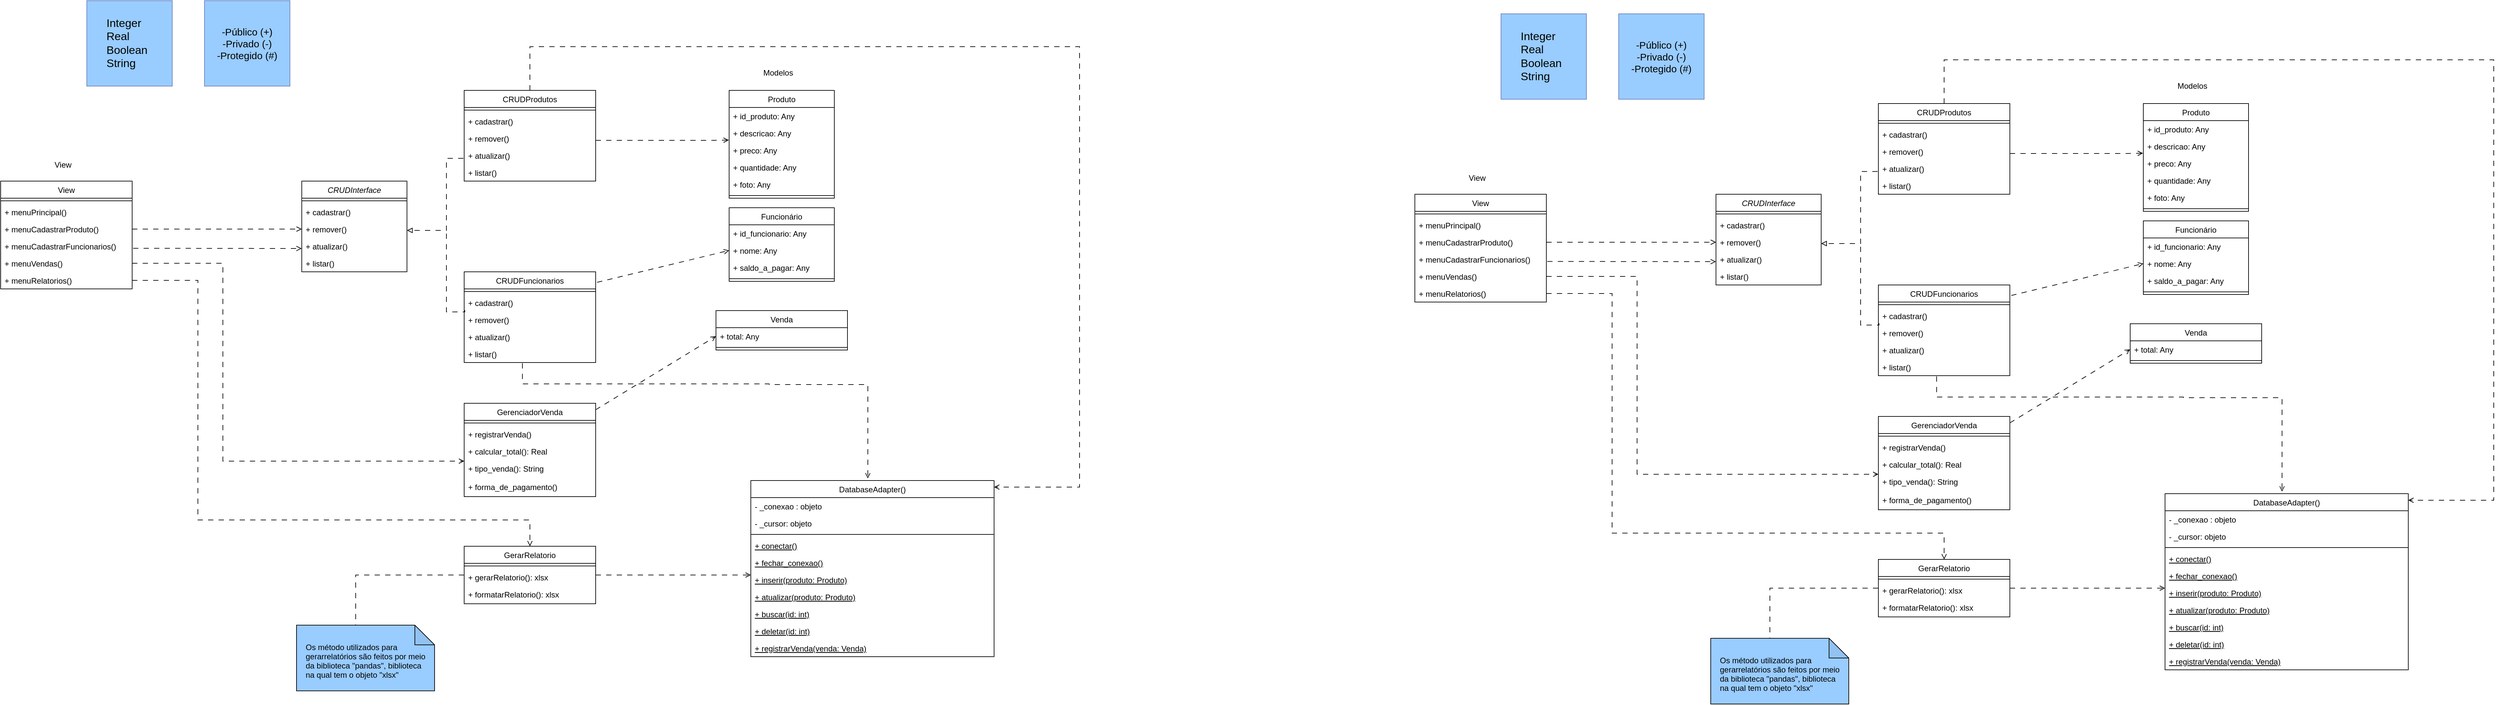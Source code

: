 <mxfile version="25.0.1">
  <diagram id="C5RBs43oDa-KdzZeNtuy" name="Page-1">
    <mxGraphModel dx="-291" dy="857" grid="1" gridSize="10" guides="1" tooltips="1" connect="1" arrows="1" fold="1" page="1" pageScale="1" pageWidth="827" pageHeight="1169" background="#ffffff" math="0" shadow="0">
      <root>
        <mxCell id="WIyWlLk6GJQsqaUBKTNV-0" />
        <mxCell id="WIyWlLk6GJQsqaUBKTNV-1" parent="WIyWlLk6GJQsqaUBKTNV-0" />
        <mxCell id="_I3wtdHXXXUd3-tB5gvO-50" value="" style="whiteSpace=wrap;html=1;aspect=fixed;fillColor=#99CCFF;strokeColor=#6F83BE;" parent="WIyWlLk6GJQsqaUBKTNV-1" vertex="1">
          <mxGeometry x="2130" y="280" width="130" height="130" as="geometry" />
        </mxCell>
        <mxCell id="_I3wtdHXXXUd3-tB5gvO-51" value="&lt;font style=&quot;font-size: 17px;&quot;&gt;Integer&lt;/font&gt;&lt;div&gt;&lt;font style=&quot;font-size: 17px;&quot;&gt;Real&lt;/font&gt;&lt;/div&gt;&lt;div&gt;&lt;font style=&quot;font-size: 17px;&quot;&gt;Boolean&lt;/font&gt;&lt;/div&gt;&lt;div&gt;&lt;font style=&quot;font-size: 17px;&quot;&gt;String&lt;/font&gt;&lt;/div&gt;" style="text;html=1;align=left;verticalAlign=middle;whiteSpace=wrap;rounded=0;" parent="WIyWlLk6GJQsqaUBKTNV-1" vertex="1">
          <mxGeometry x="2157.5" y="315" width="75" height="60" as="geometry" />
        </mxCell>
        <mxCell id="_I3wtdHXXXUd3-tB5gvO-61" value="" style="whiteSpace=wrap;html=1;aspect=fixed;fillColor=#99CCFF;strokeColor=#6f83be;" parent="WIyWlLk6GJQsqaUBKTNV-1" vertex="1">
          <mxGeometry x="2309" y="280" width="130" height="130" as="geometry" />
        </mxCell>
        <mxCell id="_I3wtdHXXXUd3-tB5gvO-62" value="&lt;font style=&quot;font-size: 15px;&quot;&gt;-Público (+)&lt;br&gt;-Privado (-)&lt;br&gt;-Protegido (#)&lt;/font&gt;" style="text;html=1;align=center;verticalAlign=middle;whiteSpace=wrap;rounded=0;" parent="WIyWlLk6GJQsqaUBKTNV-1" vertex="1">
          <mxGeometry x="2327" y="305" width="94" height="80" as="geometry" />
        </mxCell>
        <mxCell id="zy6kFEmhI4igUQKufuiE-0" value="Produto" style="swimlane;fontStyle=0;align=center;verticalAlign=top;childLayout=stackLayout;horizontal=1;startSize=26;horizontalStack=0;resizeParent=1;resizeLast=0;collapsible=1;marginBottom=0;rounded=0;shadow=0;strokeWidth=1;" parent="WIyWlLk6GJQsqaUBKTNV-1" vertex="1">
          <mxGeometry x="3107" y="416.5" width="160" height="164" as="geometry">
            <mxRectangle x="130" y="380" width="160" height="26" as="alternateBounds" />
          </mxGeometry>
        </mxCell>
        <mxCell id="zy6kFEmhI4igUQKufuiE-1" value="+ id_produto: Any" style="text;align=left;verticalAlign=top;spacingLeft=4;spacingRight=4;overflow=hidden;rotatable=0;points=[[0,0.5],[1,0.5]];portConstraint=eastwest;" parent="zy6kFEmhI4igUQKufuiE-0" vertex="1">
          <mxGeometry y="26" width="160" height="26" as="geometry" />
        </mxCell>
        <mxCell id="zy6kFEmhI4igUQKufuiE-2" value="+ descricao: Any" style="text;align=left;verticalAlign=top;spacingLeft=4;spacingRight=4;overflow=hidden;rotatable=0;points=[[0,0.5],[1,0.5]];portConstraint=eastwest;" parent="zy6kFEmhI4igUQKufuiE-0" vertex="1">
          <mxGeometry y="52" width="160" height="26" as="geometry" />
        </mxCell>
        <mxCell id="zy6kFEmhI4igUQKufuiE-3" value="+ preco: Any" style="text;align=left;verticalAlign=top;spacingLeft=4;spacingRight=4;overflow=hidden;rotatable=0;points=[[0,0.5],[1,0.5]];portConstraint=eastwest;" parent="zy6kFEmhI4igUQKufuiE-0" vertex="1">
          <mxGeometry y="78" width="160" height="26" as="geometry" />
        </mxCell>
        <mxCell id="zy6kFEmhI4igUQKufuiE-4" value="+ quantidade: Any" style="text;align=left;verticalAlign=top;spacingLeft=4;spacingRight=4;overflow=hidden;rotatable=0;points=[[0,0.5],[1,0.5]];portConstraint=eastwest;" parent="zy6kFEmhI4igUQKufuiE-0" vertex="1">
          <mxGeometry y="104" width="160" height="26" as="geometry" />
        </mxCell>
        <mxCell id="S7cXJ_CDG3G3nZu9S1j7-13" value="+ foto: Any" style="text;align=left;verticalAlign=top;spacingLeft=4;spacingRight=4;overflow=hidden;rotatable=0;points=[[0,0.5],[1,0.5]];portConstraint=eastwest;" parent="zy6kFEmhI4igUQKufuiE-0" vertex="1">
          <mxGeometry y="130" width="160" height="26" as="geometry" />
        </mxCell>
        <mxCell id="zy6kFEmhI4igUQKufuiE-5" value="" style="line;html=1;strokeWidth=1;align=left;verticalAlign=middle;spacingTop=-1;spacingLeft=3;spacingRight=3;rotatable=0;labelPosition=right;points=[];portConstraint=eastwest;" parent="zy6kFEmhI4igUQKufuiE-0" vertex="1">
          <mxGeometry y="156" width="160" height="8" as="geometry" />
        </mxCell>
        <mxCell id="zy6kFEmhI4igUQKufuiE-6" value="Funcionário" style="swimlane;fontStyle=0;align=center;verticalAlign=top;childLayout=stackLayout;horizontal=1;startSize=26;horizontalStack=0;resizeParent=1;resizeLast=0;collapsible=1;marginBottom=0;rounded=0;shadow=0;strokeWidth=1;" parent="WIyWlLk6GJQsqaUBKTNV-1" vertex="1">
          <mxGeometry x="3107" y="595" width="160" height="112" as="geometry">
            <mxRectangle x="130" y="380" width="160" height="26" as="alternateBounds" />
          </mxGeometry>
        </mxCell>
        <mxCell id="zy6kFEmhI4igUQKufuiE-7" value="+ id_funcionario: Any" style="text;align=left;verticalAlign=top;spacingLeft=4;spacingRight=4;overflow=hidden;rotatable=0;points=[[0,0.5],[1,0.5]];portConstraint=eastwest;" parent="zy6kFEmhI4igUQKufuiE-6" vertex="1">
          <mxGeometry y="26" width="160" height="26" as="geometry" />
        </mxCell>
        <mxCell id="zy6kFEmhI4igUQKufuiE-8" value="+ nome: Any" style="text;align=left;verticalAlign=top;spacingLeft=4;spacingRight=4;overflow=hidden;rotatable=0;points=[[0,0.5],[1,0.5]];portConstraint=eastwest;" parent="zy6kFEmhI4igUQKufuiE-6" vertex="1">
          <mxGeometry y="52" width="160" height="26" as="geometry" />
        </mxCell>
        <mxCell id="zy6kFEmhI4igUQKufuiE-9" value="+ saldo_a_pagar: Any" style="text;align=left;verticalAlign=top;spacingLeft=4;spacingRight=4;overflow=hidden;rotatable=0;points=[[0,0.5],[1,0.5]];portConstraint=eastwest;" parent="zy6kFEmhI4igUQKufuiE-6" vertex="1">
          <mxGeometry y="78" width="160" height="26" as="geometry" />
        </mxCell>
        <mxCell id="zy6kFEmhI4igUQKufuiE-10" value="" style="line;html=1;strokeWidth=1;align=left;verticalAlign=middle;spacingTop=-1;spacingLeft=3;spacingRight=3;rotatable=0;labelPosition=right;points=[];portConstraint=eastwest;" parent="zy6kFEmhI4igUQKufuiE-6" vertex="1">
          <mxGeometry y="104" width="160" height="8" as="geometry" />
        </mxCell>
        <mxCell id="zy6kFEmhI4igUQKufuiE-11" value="View" style="swimlane;fontStyle=0;align=center;verticalAlign=top;childLayout=stackLayout;horizontal=1;startSize=26;horizontalStack=0;resizeParent=1;resizeLast=0;collapsible=1;marginBottom=0;rounded=0;shadow=0;strokeWidth=1;" parent="WIyWlLk6GJQsqaUBKTNV-1" vertex="1">
          <mxGeometry x="1999" y="554.5" width="200" height="164" as="geometry">
            <mxRectangle x="340" y="380" width="170" height="26" as="alternateBounds" />
          </mxGeometry>
        </mxCell>
        <mxCell id="zy6kFEmhI4igUQKufuiE-12" value="" style="line;html=1;strokeWidth=1;align=left;verticalAlign=middle;spacingTop=-1;spacingLeft=3;spacingRight=3;rotatable=0;labelPosition=right;points=[];portConstraint=eastwest;" parent="zy6kFEmhI4igUQKufuiE-11" vertex="1">
          <mxGeometry y="26" width="200" height="8" as="geometry" />
        </mxCell>
        <mxCell id="zy6kFEmhI4igUQKufuiE-13" value="+ menuPrincipal()" style="text;align=left;verticalAlign=top;spacingLeft=4;spacingRight=4;overflow=hidden;rotatable=0;points=[[0,0.5],[1,0.5]];portConstraint=eastwest;" parent="zy6kFEmhI4igUQKufuiE-11" vertex="1">
          <mxGeometry y="34" width="200" height="26" as="geometry" />
        </mxCell>
        <mxCell id="zy6kFEmhI4igUQKufuiE-14" value="+ menuCadastrarProduto()" style="text;align=left;verticalAlign=top;spacingLeft=4;spacingRight=4;overflow=hidden;rotatable=0;points=[[0,0.5],[1,0.5]];portConstraint=eastwest;" parent="zy6kFEmhI4igUQKufuiE-11" vertex="1">
          <mxGeometry y="60" width="200" height="26" as="geometry" />
        </mxCell>
        <mxCell id="S7cXJ_CDG3G3nZu9S1j7-0" value="+ menuCadastrarFuncionarios()" style="text;align=left;verticalAlign=top;spacingLeft=4;spacingRight=4;overflow=hidden;rotatable=0;points=[[0,0.5],[1,0.5]];portConstraint=eastwest;" parent="zy6kFEmhI4igUQKufuiE-11" vertex="1">
          <mxGeometry y="86" width="200" height="26" as="geometry" />
        </mxCell>
        <mxCell id="zy6kFEmhI4igUQKufuiE-15" value="+ menuVendas()" style="text;align=left;verticalAlign=top;spacingLeft=4;spacingRight=4;overflow=hidden;rotatable=0;points=[[0,0.5],[1,0.5]];portConstraint=eastwest;" parent="zy6kFEmhI4igUQKufuiE-11" vertex="1">
          <mxGeometry y="112" width="200" height="26" as="geometry" />
        </mxCell>
        <mxCell id="zy6kFEmhI4igUQKufuiE-16" value="+ menuRelatorios()" style="text;align=left;verticalAlign=top;spacingLeft=4;spacingRight=4;overflow=hidden;rotatable=0;points=[[0,0.5],[1,0.5]];portConstraint=eastwest;" parent="zy6kFEmhI4igUQKufuiE-11" vertex="1">
          <mxGeometry y="138" width="200" height="26" as="geometry" />
        </mxCell>
        <mxCell id="zy6kFEmhI4igUQKufuiE-17" value="DatabaseAdapter()" style="swimlane;fontStyle=0;align=center;verticalAlign=top;childLayout=stackLayout;horizontal=1;startSize=26;horizontalStack=0;resizeParent=1;resizeLast=0;collapsible=1;marginBottom=0;rounded=0;shadow=0;strokeWidth=1;" parent="WIyWlLk6GJQsqaUBKTNV-1" vertex="1">
          <mxGeometry x="3140" y="1010" width="370" height="268" as="geometry">
            <mxRectangle x="3700" y="822.5" width="160" height="26" as="alternateBounds" />
          </mxGeometry>
        </mxCell>
        <mxCell id="zy6kFEmhI4igUQKufuiE-18" value="- _conexao : objeto" style="text;align=left;verticalAlign=top;spacingLeft=4;spacingRight=4;overflow=hidden;rotatable=0;points=[[0,0.5],[1,0.5]];portConstraint=eastwest;" parent="zy6kFEmhI4igUQKufuiE-17" vertex="1">
          <mxGeometry y="26" width="370" height="26" as="geometry" />
        </mxCell>
        <mxCell id="zy6kFEmhI4igUQKufuiE-19" value="- _cursor: objeto" style="text;align=left;verticalAlign=top;spacingLeft=4;spacingRight=4;overflow=hidden;rotatable=0;points=[[0,0.5],[1,0.5]];portConstraint=eastwest;" parent="zy6kFEmhI4igUQKufuiE-17" vertex="1">
          <mxGeometry y="52" width="370" height="26" as="geometry" />
        </mxCell>
        <mxCell id="zy6kFEmhI4igUQKufuiE-20" value="" style="line;html=1;strokeWidth=1;align=left;verticalAlign=middle;spacingTop=-1;spacingLeft=3;spacingRight=3;rotatable=0;labelPosition=right;points=[];portConstraint=eastwest;" parent="zy6kFEmhI4igUQKufuiE-17" vertex="1">
          <mxGeometry y="78" width="370" height="8" as="geometry" />
        </mxCell>
        <mxCell id="zy6kFEmhI4igUQKufuiE-21" value="+ conectar()" style="text;align=left;verticalAlign=top;spacingLeft=4;spacingRight=4;overflow=hidden;rotatable=0;points=[[0,0.5],[1,0.5]];portConstraint=eastwest;fontStyle=4" parent="zy6kFEmhI4igUQKufuiE-17" vertex="1">
          <mxGeometry y="86" width="370" height="26" as="geometry" />
        </mxCell>
        <mxCell id="zy6kFEmhI4igUQKufuiE-22" value="+ fechar_conexao()" style="text;align=left;verticalAlign=top;spacingLeft=4;spacingRight=4;overflow=hidden;rotatable=0;points=[[0,0.5],[1,0.5]];portConstraint=eastwest;fontStyle=4" parent="zy6kFEmhI4igUQKufuiE-17" vertex="1">
          <mxGeometry y="112" width="370" height="26" as="geometry" />
        </mxCell>
        <mxCell id="zy6kFEmhI4igUQKufuiE-23" value="+ inserir(produto: Produto)" style="text;align=left;verticalAlign=top;spacingLeft=4;spacingRight=4;overflow=hidden;rotatable=0;points=[[0,0.5],[1,0.5]];portConstraint=eastwest;fontStyle=4" parent="zy6kFEmhI4igUQKufuiE-17" vertex="1">
          <mxGeometry y="138" width="370" height="26" as="geometry" />
        </mxCell>
        <mxCell id="zy6kFEmhI4igUQKufuiE-24" value="+ atualizar(produto: Produto)" style="text;align=left;verticalAlign=top;spacingLeft=4;spacingRight=4;overflow=hidden;rotatable=0;points=[[0,0.5],[1,0.5]];portConstraint=eastwest;fontStyle=4" parent="zy6kFEmhI4igUQKufuiE-17" vertex="1">
          <mxGeometry y="164" width="370" height="26" as="geometry" />
        </mxCell>
        <mxCell id="zy6kFEmhI4igUQKufuiE-25" value="+ buscar(id: int)" style="text;align=left;verticalAlign=top;spacingLeft=4;spacingRight=4;overflow=hidden;rotatable=0;points=[[0,0.5],[1,0.5]];portConstraint=eastwest;fontStyle=4" parent="zy6kFEmhI4igUQKufuiE-17" vertex="1">
          <mxGeometry y="190" width="370" height="26" as="geometry" />
        </mxCell>
        <mxCell id="zy6kFEmhI4igUQKufuiE-26" value="+ deletar(id: int)" style="text;align=left;verticalAlign=top;spacingLeft=4;spacingRight=4;overflow=hidden;rotatable=0;points=[[0,0.5],[1,0.5]];portConstraint=eastwest;fontStyle=4" parent="zy6kFEmhI4igUQKufuiE-17" vertex="1">
          <mxGeometry y="216" width="370" height="26" as="geometry" />
        </mxCell>
        <mxCell id="zy6kFEmhI4igUQKufuiE-27" value="+ registrarVenda(venda: Venda)" style="text;align=left;verticalAlign=top;spacingLeft=4;spacingRight=4;overflow=hidden;rotatable=0;points=[[0,0.5],[1,0.5]];portConstraint=eastwest;fontStyle=4" parent="zy6kFEmhI4igUQKufuiE-17" vertex="1">
          <mxGeometry y="242" width="370" height="26" as="geometry" />
        </mxCell>
        <mxCell id="zy6kFEmhI4igUQKufuiE-28" value="CRUDInterface" style="swimlane;fontStyle=2;align=center;verticalAlign=top;childLayout=stackLayout;horizontal=1;startSize=26;horizontalStack=0;resizeParent=1;resizeLast=0;collapsible=1;marginBottom=0;rounded=0;shadow=0;strokeWidth=1;" parent="WIyWlLk6GJQsqaUBKTNV-1" vertex="1">
          <mxGeometry x="2457" y="554.5" width="160" height="138" as="geometry">
            <mxRectangle x="130" y="380" width="160" height="26" as="alternateBounds" />
          </mxGeometry>
        </mxCell>
        <mxCell id="zy6kFEmhI4igUQKufuiE-29" value="" style="line;html=1;strokeWidth=1;align=left;verticalAlign=middle;spacingTop=-1;spacingLeft=3;spacingRight=3;rotatable=0;labelPosition=right;points=[];portConstraint=eastwest;" parent="zy6kFEmhI4igUQKufuiE-28" vertex="1">
          <mxGeometry y="26" width="160" height="8" as="geometry" />
        </mxCell>
        <mxCell id="zy6kFEmhI4igUQKufuiE-30" value="+ cadastrar()" style="text;align=left;verticalAlign=top;spacingLeft=4;spacingRight=4;overflow=hidden;rotatable=0;points=[[0,0.5],[1,0.5]];portConstraint=eastwest;" parent="zy6kFEmhI4igUQKufuiE-28" vertex="1">
          <mxGeometry y="34" width="160" height="26" as="geometry" />
        </mxCell>
        <mxCell id="zy6kFEmhI4igUQKufuiE-31" value="+ remover()" style="text;align=left;verticalAlign=top;spacingLeft=4;spacingRight=4;overflow=hidden;rotatable=0;points=[[0,0.5],[1,0.5]];portConstraint=eastwest;" parent="zy6kFEmhI4igUQKufuiE-28" vertex="1">
          <mxGeometry y="60" width="160" height="26" as="geometry" />
        </mxCell>
        <mxCell id="zy6kFEmhI4igUQKufuiE-32" value="+ atualizar()" style="text;align=left;verticalAlign=top;spacingLeft=4;spacingRight=4;overflow=hidden;rotatable=0;points=[[0,0.5],[1,0.5]];portConstraint=eastwest;" parent="zy6kFEmhI4igUQKufuiE-28" vertex="1">
          <mxGeometry y="86" width="160" height="26" as="geometry" />
        </mxCell>
        <mxCell id="zy6kFEmhI4igUQKufuiE-33" value="+ listar()" style="text;align=left;verticalAlign=top;spacingLeft=4;spacingRight=4;overflow=hidden;rotatable=0;points=[[0,0.5],[1,0.5]];portConstraint=eastwest;" parent="zy6kFEmhI4igUQKufuiE-28" vertex="1">
          <mxGeometry y="112" width="160" height="26" as="geometry" />
        </mxCell>
        <mxCell id="zy6kFEmhI4igUQKufuiE-34" value="" style="endArrow=block;html=1;rounded=0;dashed=1;endFill=0;dashPattern=8 8;edgeStyle=orthogonalEdgeStyle;entryX=1;entryY=0.577;entryDx=0;entryDy=0;entryPerimeter=0;exitX=-0.006;exitY=0.668;exitDx=0;exitDy=0;exitPerimeter=0;" parent="WIyWlLk6GJQsqaUBKTNV-1" source="zy6kFEmhI4igUQKufuiE-44" target="zy6kFEmhI4igUQKufuiE-31" edge="1">
          <mxGeometry width="50" height="50" relative="1" as="geometry">
            <mxPoint x="2697" y="520.5" as="sourcePoint" />
            <mxPoint x="2657" y="629.5" as="targetPoint" />
            <Array as="points">
              <mxPoint x="2677" y="519.5" />
              <mxPoint x="2677" y="629.5" />
            </Array>
          </mxGeometry>
        </mxCell>
        <mxCell id="zy6kFEmhI4igUQKufuiE-35" value="Venda" style="swimlane;fontStyle=0;align=center;verticalAlign=top;childLayout=stackLayout;horizontal=1;startSize=26;horizontalStack=0;resizeParent=1;resizeLast=0;collapsible=1;marginBottom=0;rounded=0;shadow=0;strokeWidth=1;" parent="WIyWlLk6GJQsqaUBKTNV-1" vertex="1">
          <mxGeometry x="3087" y="751.5" width="200" height="60" as="geometry">
            <mxRectangle x="130" y="380" width="160" height="26" as="alternateBounds" />
          </mxGeometry>
        </mxCell>
        <mxCell id="zy6kFEmhI4igUQKufuiE-36" value="+ total: Any" style="text;align=left;verticalAlign=top;spacingLeft=4;spacingRight=4;overflow=hidden;rotatable=0;points=[[0,0.5],[1,0.5]];portConstraint=eastwest;" parent="zy6kFEmhI4igUQKufuiE-35" vertex="1">
          <mxGeometry y="26" width="200" height="26" as="geometry" />
        </mxCell>
        <mxCell id="zy6kFEmhI4igUQKufuiE-37" value="" style="line;html=1;strokeWidth=1;align=left;verticalAlign=middle;spacingTop=-1;spacingLeft=3;spacingRight=3;rotatable=0;labelPosition=right;points=[];portConstraint=eastwest;" parent="zy6kFEmhI4igUQKufuiE-35" vertex="1">
          <mxGeometry y="52" width="200" height="8" as="geometry" />
        </mxCell>
        <mxCell id="zy6kFEmhI4igUQKufuiE-38" value="View" style="text;html=1;align=left;verticalAlign=middle;whiteSpace=wrap;rounded=0;" parent="WIyWlLk6GJQsqaUBKTNV-1" vertex="1">
          <mxGeometry x="2079" y="499.5" width="60" height="60" as="geometry" />
        </mxCell>
        <mxCell id="zy6kFEmhI4igUQKufuiE-39" value="Modelos" style="text;html=1;align=left;verticalAlign=middle;whiteSpace=wrap;rounded=0;" parent="WIyWlLk6GJQsqaUBKTNV-1" vertex="1">
          <mxGeometry x="3157" y="360" width="60" height="60" as="geometry" />
        </mxCell>
        <mxCell id="S7cXJ_CDG3G3nZu9S1j7-7" style="edgeStyle=orthogonalEdgeStyle;rounded=0;orthogonalLoop=1;jettySize=auto;html=1;exitX=0.5;exitY=0;exitDx=0;exitDy=0;startArrow=none;startFill=0;dashed=1;dashPattern=8 8;endArrow=open;endFill=0;" parent="WIyWlLk6GJQsqaUBKTNV-1" source="zy6kFEmhI4igUQKufuiE-40" target="zy6kFEmhI4igUQKufuiE-17" edge="1">
          <mxGeometry relative="1" as="geometry">
            <mxPoint x="3490" y="990" as="targetPoint" />
            <Array as="points">
              <mxPoint x="2804" y="350" />
              <mxPoint x="3640" y="350" />
              <mxPoint x="3640" y="1020" />
            </Array>
          </mxGeometry>
        </mxCell>
        <mxCell id="zy6kFEmhI4igUQKufuiE-40" value="CRUDProdutos" style="swimlane;fontStyle=0;align=center;verticalAlign=top;childLayout=stackLayout;horizontal=1;startSize=26;horizontalStack=0;resizeParent=1;resizeLast=0;collapsible=1;marginBottom=0;rounded=0;shadow=0;strokeWidth=1;" parent="WIyWlLk6GJQsqaUBKTNV-1" vertex="1">
          <mxGeometry x="2704" y="416.5" width="200" height="138" as="geometry">
            <mxRectangle x="130" y="380" width="160" height="26" as="alternateBounds" />
          </mxGeometry>
        </mxCell>
        <mxCell id="zy6kFEmhI4igUQKufuiE-41" value="" style="line;html=1;strokeWidth=1;align=left;verticalAlign=middle;spacingTop=-1;spacingLeft=3;spacingRight=3;rotatable=0;labelPosition=right;points=[];portConstraint=eastwest;" parent="zy6kFEmhI4igUQKufuiE-40" vertex="1">
          <mxGeometry y="26" width="200" height="8" as="geometry" />
        </mxCell>
        <mxCell id="zy6kFEmhI4igUQKufuiE-42" value="+ cadastrar()" style="text;align=left;verticalAlign=top;spacingLeft=4;spacingRight=4;overflow=hidden;rotatable=0;points=[[0,0.5],[1,0.5]];portConstraint=eastwest;" parent="zy6kFEmhI4igUQKufuiE-40" vertex="1">
          <mxGeometry y="34" width="200" height="26" as="geometry" />
        </mxCell>
        <mxCell id="zy6kFEmhI4igUQKufuiE-43" value="+ remover()" style="text;align=left;verticalAlign=top;spacingLeft=4;spacingRight=4;overflow=hidden;rotatable=0;points=[[0,0.5],[1,0.5]];portConstraint=eastwest;" parent="zy6kFEmhI4igUQKufuiE-40" vertex="1">
          <mxGeometry y="60" width="200" height="26" as="geometry" />
        </mxCell>
        <mxCell id="zy6kFEmhI4igUQKufuiE-44" value="+ atualizar()" style="text;align=left;verticalAlign=top;spacingLeft=4;spacingRight=4;overflow=hidden;rotatable=0;points=[[0,0.5],[1,0.5]];portConstraint=eastwest;" parent="zy6kFEmhI4igUQKufuiE-40" vertex="1">
          <mxGeometry y="86" width="200" height="26" as="geometry" />
        </mxCell>
        <mxCell id="zy6kFEmhI4igUQKufuiE-45" value="+ listar()" style="text;align=left;verticalAlign=top;spacingLeft=4;spacingRight=4;overflow=hidden;rotatable=0;points=[[0,0.5],[1,0.5]];portConstraint=eastwest;" parent="zy6kFEmhI4igUQKufuiE-40" vertex="1">
          <mxGeometry y="112" width="200" height="26" as="geometry" />
        </mxCell>
        <mxCell id="zy6kFEmhI4igUQKufuiE-46" value="CRUDFuncionarios" style="swimlane;fontStyle=0;align=center;verticalAlign=top;childLayout=stackLayout;horizontal=1;startSize=26;horizontalStack=0;resizeParent=1;resizeLast=0;collapsible=1;marginBottom=0;rounded=0;shadow=0;strokeWidth=1;" parent="WIyWlLk6GJQsqaUBKTNV-1" vertex="1">
          <mxGeometry x="2704" y="692.5" width="200" height="138" as="geometry">
            <mxRectangle x="130" y="380" width="160" height="26" as="alternateBounds" />
          </mxGeometry>
        </mxCell>
        <mxCell id="zy6kFEmhI4igUQKufuiE-47" value="" style="line;html=1;strokeWidth=1;align=left;verticalAlign=middle;spacingTop=-1;spacingLeft=3;spacingRight=3;rotatable=0;labelPosition=right;points=[];portConstraint=eastwest;" parent="zy6kFEmhI4igUQKufuiE-46" vertex="1">
          <mxGeometry y="26" width="200" height="8" as="geometry" />
        </mxCell>
        <mxCell id="zy6kFEmhI4igUQKufuiE-48" value="+ cadastrar()" style="text;align=left;verticalAlign=top;spacingLeft=4;spacingRight=4;overflow=hidden;rotatable=0;points=[[0,0.5],[1,0.5]];portConstraint=eastwest;" parent="zy6kFEmhI4igUQKufuiE-46" vertex="1">
          <mxGeometry y="34" width="200" height="26" as="geometry" />
        </mxCell>
        <mxCell id="zy6kFEmhI4igUQKufuiE-49" value="+ remover()" style="text;align=left;verticalAlign=top;spacingLeft=4;spacingRight=4;overflow=hidden;rotatable=0;points=[[0,0.5],[1,0.5]];portConstraint=eastwest;" parent="zy6kFEmhI4igUQKufuiE-46" vertex="1">
          <mxGeometry y="60" width="200" height="26" as="geometry" />
        </mxCell>
        <mxCell id="zy6kFEmhI4igUQKufuiE-50" value="+ atualizar()" style="text;align=left;verticalAlign=top;spacingLeft=4;spacingRight=4;overflow=hidden;rotatable=0;points=[[0,0.5],[1,0.5]];portConstraint=eastwest;" parent="zy6kFEmhI4igUQKufuiE-46" vertex="1">
          <mxGeometry y="86" width="200" height="26" as="geometry" />
        </mxCell>
        <mxCell id="zy6kFEmhI4igUQKufuiE-51" value="+ listar()" style="text;align=left;verticalAlign=top;spacingLeft=4;spacingRight=4;overflow=hidden;rotatable=0;points=[[0,0.5],[1,0.5]];portConstraint=eastwest;" parent="zy6kFEmhI4igUQKufuiE-46" vertex="1">
          <mxGeometry y="112" width="200" height="26" as="geometry" />
        </mxCell>
        <mxCell id="zy6kFEmhI4igUQKufuiE-52" value="GerarRelatorio" style="swimlane;fontStyle=0;align=center;verticalAlign=top;childLayout=stackLayout;horizontal=1;startSize=26;horizontalStack=0;resizeParent=1;resizeLast=0;collapsible=1;marginBottom=0;rounded=0;shadow=0;strokeWidth=1;" parent="WIyWlLk6GJQsqaUBKTNV-1" vertex="1">
          <mxGeometry x="2704" y="1110" width="200" height="87.5" as="geometry">
            <mxRectangle x="130" y="380" width="160" height="26" as="alternateBounds" />
          </mxGeometry>
        </mxCell>
        <mxCell id="zy6kFEmhI4igUQKufuiE-53" value="" style="line;html=1;strokeWidth=1;align=left;verticalAlign=middle;spacingTop=-1;spacingLeft=3;spacingRight=3;rotatable=0;labelPosition=right;points=[];portConstraint=eastwest;" parent="zy6kFEmhI4igUQKufuiE-52" vertex="1">
          <mxGeometry y="26" width="200" height="8" as="geometry" />
        </mxCell>
        <mxCell id="zy6kFEmhI4igUQKufuiE-54" value="+ gerarRelatorio(): xlsx" style="text;align=left;verticalAlign=top;spacingLeft=4;spacingRight=4;overflow=hidden;rotatable=0;points=[[0,0.5],[1,0.5]];portConstraint=eastwest;" parent="zy6kFEmhI4igUQKufuiE-52" vertex="1">
          <mxGeometry y="34" width="200" height="26" as="geometry" />
        </mxCell>
        <mxCell id="zy6kFEmhI4igUQKufuiE-56" value="+ formatarRelatorio(): xlsx" style="text;align=left;verticalAlign=top;spacingLeft=4;spacingRight=4;overflow=hidden;rotatable=0;points=[[0,0.5],[1,0.5]];portConstraint=eastwest;" parent="zy6kFEmhI4igUQKufuiE-52" vertex="1">
          <mxGeometry y="60" width="200" height="26" as="geometry" />
        </mxCell>
        <mxCell id="S7cXJ_CDG3G3nZu9S1j7-9" style="rounded=0;orthogonalLoop=1;jettySize=auto;html=1;entryX=0;entryY=0.5;entryDx=0;entryDy=0;dashed=1;dashPattern=8 8;endArrow=open;endFill=0;" parent="WIyWlLk6GJQsqaUBKTNV-1" source="zy6kFEmhI4igUQKufuiE-57" target="zy6kFEmhI4igUQKufuiE-36" edge="1">
          <mxGeometry relative="1" as="geometry" />
        </mxCell>
        <mxCell id="zy6kFEmhI4igUQKufuiE-57" value="GerenciadorVenda" style="swimlane;fontStyle=0;align=center;verticalAlign=top;childLayout=stackLayout;horizontal=1;startSize=26;horizontalStack=0;resizeParent=1;resizeLast=0;collapsible=1;marginBottom=0;rounded=0;shadow=0;strokeWidth=1;" parent="WIyWlLk6GJQsqaUBKTNV-1" vertex="1">
          <mxGeometry x="2704" y="892.5" width="200" height="142" as="geometry">
            <mxRectangle x="130" y="380" width="160" height="26" as="alternateBounds" />
          </mxGeometry>
        </mxCell>
        <mxCell id="zy6kFEmhI4igUQKufuiE-58" value="" style="line;html=1;strokeWidth=1;align=left;verticalAlign=middle;spacingTop=-1;spacingLeft=3;spacingRight=3;rotatable=0;labelPosition=right;points=[];portConstraint=eastwest;" parent="zy6kFEmhI4igUQKufuiE-57" vertex="1">
          <mxGeometry y="26" width="200" height="8" as="geometry" />
        </mxCell>
        <mxCell id="zy6kFEmhI4igUQKufuiE-59" value="+ registrarVenda()" style="text;align=left;verticalAlign=top;spacingLeft=4;spacingRight=4;overflow=hidden;rotatable=0;points=[[0,0.5],[1,0.5]];portConstraint=eastwest;" parent="zy6kFEmhI4igUQKufuiE-57" vertex="1">
          <mxGeometry y="34" width="200" height="26" as="geometry" />
        </mxCell>
        <mxCell id="zy6kFEmhI4igUQKufuiE-60" value="+ calcular_total(): Real" style="text;align=left;verticalAlign=top;spacingLeft=4;spacingRight=4;overflow=hidden;rotatable=0;points=[[0,0.5],[1,0.5]];portConstraint=eastwest;" parent="zy6kFEmhI4igUQKufuiE-57" vertex="1">
          <mxGeometry y="60" width="200" height="26" as="geometry" />
        </mxCell>
        <mxCell id="zy6kFEmhI4igUQKufuiE-61" value="+ tipo_venda(): String" style="text;align=left;verticalAlign=top;spacingLeft=4;spacingRight=4;overflow=hidden;rotatable=0;points=[[0,0.5],[1,0.5]];portConstraint=eastwest;" parent="zy6kFEmhI4igUQKufuiE-57" vertex="1">
          <mxGeometry y="86" width="200" height="28" as="geometry" />
        </mxCell>
        <mxCell id="zy6kFEmhI4igUQKufuiE-62" value="+ forma_de_pagamento()" style="text;align=left;verticalAlign=top;spacingLeft=4;spacingRight=4;overflow=hidden;rotatable=0;points=[[0,0.5],[1,0.5]];portConstraint=eastwest;" parent="zy6kFEmhI4igUQKufuiE-57" vertex="1">
          <mxGeometry y="114" width="200" height="28" as="geometry" />
        </mxCell>
        <mxCell id="zy6kFEmhI4igUQKufuiE-63" value="" style="endArrow=open;html=1;rounded=0;dashed=1;endFill=0;dashPattern=8 8;edgeStyle=orthogonalEdgeStyle;entryX=0;entryY=0.5;entryDx=0;entryDy=0;exitX=1;exitY=0.5;exitDx=0;exitDy=0;" parent="WIyWlLk6GJQsqaUBKTNV-1" source="zy6kFEmhI4igUQKufuiE-14" target="zy6kFEmhI4igUQKufuiE-31" edge="1">
          <mxGeometry width="50" height="50" relative="1" as="geometry">
            <mxPoint x="2197" y="632.5" as="sourcePoint" />
            <mxPoint x="2447" y="632.5" as="targetPoint" />
            <Array as="points" />
          </mxGeometry>
        </mxCell>
        <mxCell id="zy6kFEmhI4igUQKufuiE-66" value="" style="endArrow=none;html=1;rounded=0;dashed=1;endFill=0;dashPattern=8 8;edgeStyle=orthogonalEdgeStyle;exitX=0;exitY=0.036;exitDx=0;exitDy=0;exitPerimeter=0;" parent="WIyWlLk6GJQsqaUBKTNV-1" source="zy6kFEmhI4igUQKufuiE-49" edge="1">
          <mxGeometry width="50" height="50" relative="1" as="geometry">
            <mxPoint x="2707" y="530.5" as="sourcePoint" />
            <mxPoint x="2677" y="632.5" as="targetPoint" />
            <Array as="points">
              <mxPoint x="2704" y="751.5" />
              <mxPoint x="2705" y="751.5" />
              <mxPoint x="2705" y="753.5" />
              <mxPoint x="2677" y="753.5" />
            </Array>
          </mxGeometry>
        </mxCell>
        <mxCell id="zy6kFEmhI4igUQKufuiE-67" value="" style="endArrow=open;html=1;rounded=0;dashed=1;endFill=0;dashPattern=8 8;edgeStyle=orthogonalEdgeStyle;entryX=0.002;entryY=0.169;entryDx=0;entryDy=0;entryPerimeter=0;exitX=1;exitY=0.5;exitDx=0;exitDy=0;" parent="WIyWlLk6GJQsqaUBKTNV-1" source="zy6kFEmhI4igUQKufuiE-15" edge="1">
          <mxGeometry width="50" height="50" relative="1" as="geometry">
            <mxPoint x="2337" y="782.5" as="sourcePoint" />
            <mxPoint x="2704" y="980.5" as="targetPoint" />
            <Array as="points">
              <mxPoint x="2337" y="680" />
              <mxPoint x="2337" y="981" />
            </Array>
          </mxGeometry>
        </mxCell>
        <mxCell id="zy6kFEmhI4igUQKufuiE-68" value="" style="endArrow=open;html=1;rounded=0;dashed=1;endFill=0;dashPattern=8 8;edgeStyle=orthogonalEdgeStyle;entryX=0.5;entryY=0;entryDx=0;entryDy=0;exitX=1;exitY=0.5;exitDx=0;exitDy=0;" parent="WIyWlLk6GJQsqaUBKTNV-1" source="zy6kFEmhI4igUQKufuiE-16" target="zy6kFEmhI4igUQKufuiE-52" edge="1">
          <mxGeometry width="50" height="50" relative="1" as="geometry">
            <mxPoint x="2337" y="962.5" as="sourcePoint" />
            <mxPoint x="2704" y="1160.5" as="targetPoint" />
            <Array as="points">
              <mxPoint x="2299" y="706" />
              <mxPoint x="2299" y="1070" />
              <mxPoint x="2804" y="1070" />
            </Array>
          </mxGeometry>
        </mxCell>
        <mxCell id="zy6kFEmhI4igUQKufuiE-69" value="" style="endArrow=open;html=1;rounded=0;dashed=1;endFill=0;dashPattern=8 8;exitX=0.443;exitY=1.043;exitDx=0;exitDy=0;edgeStyle=orthogonalEdgeStyle;exitPerimeter=0;entryX=0.481;entryY=-0.012;entryDx=0;entryDy=0;entryPerimeter=0;" parent="WIyWlLk6GJQsqaUBKTNV-1" source="zy6kFEmhI4igUQKufuiE-51" target="zy6kFEmhI4igUQKufuiE-17" edge="1">
          <mxGeometry width="50" height="50" relative="1" as="geometry">
            <mxPoint x="2837" y="862.5" as="sourcePoint" />
            <mxPoint x="3440" y="980" as="targetPoint" />
            <Array as="points">
              <mxPoint x="2793" y="863" />
              <mxPoint x="3168" y="863" />
              <mxPoint x="3168" y="864" />
              <mxPoint x="3318" y="864" />
            </Array>
          </mxGeometry>
        </mxCell>
        <mxCell id="zy6kFEmhI4igUQKufuiE-72" value="" style="endArrow=open;html=1;rounded=0;dashed=1;endFill=0;dashPattern=8 8;exitX=1.014;exitY=-0.064;exitDx=0;exitDy=0;edgeStyle=orthogonalEdgeStyle;exitPerimeter=0;entryX=-0.003;entryY=0.908;entryDx=0;entryDy=0;entryPerimeter=0;" parent="WIyWlLk6GJQsqaUBKTNV-1" target="zy6kFEmhI4igUQKufuiE-2" edge="1">
          <mxGeometry width="50" height="50" relative="1" as="geometry">
            <mxPoint x="2904" y="492.48" as="sourcePoint" />
            <mxPoint x="3083" y="324.48" as="targetPoint" />
            <Array as="points">
              <mxPoint x="3083" y="493" />
            </Array>
          </mxGeometry>
        </mxCell>
        <mxCell id="yJGENQ4uV77fl9Y-lZtx-8" value="" style="endArrow=none;html=1;rounded=0;dashed=1;endFill=0;dashPattern=8 8;edgeStyle=orthogonalEdgeStyle;exitX=-0.001;exitY=0.376;exitDx=0;exitDy=0;exitPerimeter=0;entryX=0.442;entryY=-0.005;entryDx=0;entryDy=0;entryPerimeter=0;" parent="WIyWlLk6GJQsqaUBKTNV-1" source="zy6kFEmhI4igUQKufuiE-54" target="yJGENQ4uV77fl9Y-lZtx-11" edge="1">
          <mxGeometry width="50" height="50" relative="1" as="geometry">
            <mxPoint x="3359.0" y="920" as="sourcePoint" />
            <mxPoint x="2629" y="1250" as="targetPoint" />
            <Array as="points">
              <mxPoint x="2539" y="1154" />
              <mxPoint x="2539" y="1320" />
            </Array>
          </mxGeometry>
        </mxCell>
        <mxCell id="yJGENQ4uV77fl9Y-lZtx-9" value="" style="endArrow=open;html=1;rounded=0;dashed=1;endFill=0;dashPattern=8 8;edgeStyle=orthogonalEdgeStyle;" parent="WIyWlLk6GJQsqaUBKTNV-1" source="zy6kFEmhI4igUQKufuiE-52" target="zy6kFEmhI4igUQKufuiE-17" edge="1">
          <mxGeometry width="50" height="50" relative="1" as="geometry">
            <mxPoint x="2914" y="1180" as="sourcePoint" />
            <mxPoint x="3189.0" y="981.0" as="targetPoint" />
            <Array as="points">
              <mxPoint x="3159" y="1170" />
              <mxPoint x="3159" y="1170" />
            </Array>
          </mxGeometry>
        </mxCell>
        <mxCell id="yJGENQ4uV77fl9Y-lZtx-11" value="" style="shape=note;whiteSpace=wrap;html=1;backgroundOutline=1;darkOpacity=0.05;fillColor=#99CCFF;" parent="WIyWlLk6GJQsqaUBKTNV-1" vertex="1">
          <mxGeometry x="2449" y="1230" width="210" height="100" as="geometry" />
        </mxCell>
        <mxCell id="S7cXJ_CDG3G3nZu9S1j7-1" value="Os método utilizados para &#xa;gerarrelatórios são feitos por meio&#xa;da biblioteca &quot;pandas&quot;, biblioteca &#xa;na qual tem o objeto &quot;xlsx&quot;" style="text;align=left;verticalAlign=top;spacingLeft=4;spacingRight=4;overflow=hidden;rotatable=0;points=[[0,0.5],[1,0.5]];portConstraint=eastwest;fontSize=12;" parent="WIyWlLk6GJQsqaUBKTNV-1" vertex="1">
          <mxGeometry x="2457" y="1250" width="193" height="70" as="geometry" />
        </mxCell>
        <mxCell id="S7cXJ_CDG3G3nZu9S1j7-8" style="rounded=0;orthogonalLoop=1;jettySize=auto;html=1;entryX=0;entryY=0.5;entryDx=0;entryDy=0;exitX=1.011;exitY=0.116;exitDx=0;exitDy=0;exitPerimeter=0;endArrow=open;endFill=0;dashed=1;dashPattern=8 8;" parent="WIyWlLk6GJQsqaUBKTNV-1" source="zy6kFEmhI4igUQKufuiE-46" target="zy6kFEmhI4igUQKufuiE-8" edge="1">
          <mxGeometry relative="1" as="geometry" />
        </mxCell>
        <mxCell id="S7cXJ_CDG3G3nZu9S1j7-10" value="" style="endArrow=open;html=1;rounded=0;dashed=1;endFill=0;dashPattern=8 8;edgeStyle=orthogonalEdgeStyle;entryX=-0.001;entryY=0.636;entryDx=0;entryDy=0;exitX=1.007;exitY=0.623;exitDx=0;exitDy=0;exitPerimeter=0;entryPerimeter=0;" parent="WIyWlLk6GJQsqaUBKTNV-1" source="S7cXJ_CDG3G3nZu9S1j7-0" target="zy6kFEmhI4igUQKufuiE-32" edge="1">
          <mxGeometry width="50" height="50" relative="1" as="geometry">
            <mxPoint x="2207" y="642.5" as="sourcePoint" />
            <mxPoint x="2467" y="638" as="targetPoint" />
            <Array as="points">
              <mxPoint x="2207" y="657" />
              <mxPoint x="2439" y="657" />
            </Array>
          </mxGeometry>
        </mxCell>
        <mxCell id="RO-CDjRoIKHFXhDsi3ks-82" value="" style="whiteSpace=wrap;html=1;aspect=fixed;fillColor=#99CCFF;strokeColor=#6F83BE;" vertex="1" parent="WIyWlLk6GJQsqaUBKTNV-1">
          <mxGeometry x="4281" y="300" width="130" height="130" as="geometry" />
        </mxCell>
        <mxCell id="RO-CDjRoIKHFXhDsi3ks-83" value="&lt;font style=&quot;font-size: 17px;&quot;&gt;Integer&lt;/font&gt;&lt;div&gt;&lt;font style=&quot;font-size: 17px;&quot;&gt;Real&lt;/font&gt;&lt;/div&gt;&lt;div&gt;&lt;font style=&quot;font-size: 17px;&quot;&gt;Boolean&lt;/font&gt;&lt;/div&gt;&lt;div&gt;&lt;font style=&quot;font-size: 17px;&quot;&gt;String&lt;/font&gt;&lt;/div&gt;" style="text;html=1;align=left;verticalAlign=middle;whiteSpace=wrap;rounded=0;" vertex="1" parent="WIyWlLk6GJQsqaUBKTNV-1">
          <mxGeometry x="4308.5" y="335" width="75" height="60" as="geometry" />
        </mxCell>
        <mxCell id="RO-CDjRoIKHFXhDsi3ks-84" value="" style="whiteSpace=wrap;html=1;aspect=fixed;fillColor=#99CCFF;strokeColor=#6f83be;" vertex="1" parent="WIyWlLk6GJQsqaUBKTNV-1">
          <mxGeometry x="4460" y="300" width="130" height="130" as="geometry" />
        </mxCell>
        <mxCell id="RO-CDjRoIKHFXhDsi3ks-85" value="&lt;font style=&quot;font-size: 15px;&quot;&gt;-Público (+)&lt;br&gt;-Privado (-)&lt;br&gt;-Protegido (#)&lt;/font&gt;" style="text;html=1;align=center;verticalAlign=middle;whiteSpace=wrap;rounded=0;" vertex="1" parent="WIyWlLk6GJQsqaUBKTNV-1">
          <mxGeometry x="4478" y="325" width="94" height="80" as="geometry" />
        </mxCell>
        <mxCell id="RO-CDjRoIKHFXhDsi3ks-86" value="Produto" style="swimlane;fontStyle=0;align=center;verticalAlign=top;childLayout=stackLayout;horizontal=1;startSize=26;horizontalStack=0;resizeParent=1;resizeLast=0;collapsible=1;marginBottom=0;rounded=0;shadow=0;strokeWidth=1;" vertex="1" parent="WIyWlLk6GJQsqaUBKTNV-1">
          <mxGeometry x="5258" y="436.5" width="160" height="164" as="geometry">
            <mxRectangle x="130" y="380" width="160" height="26" as="alternateBounds" />
          </mxGeometry>
        </mxCell>
        <mxCell id="RO-CDjRoIKHFXhDsi3ks-87" value="+ id_produto: Any" style="text;align=left;verticalAlign=top;spacingLeft=4;spacingRight=4;overflow=hidden;rotatable=0;points=[[0,0.5],[1,0.5]];portConstraint=eastwest;" vertex="1" parent="RO-CDjRoIKHFXhDsi3ks-86">
          <mxGeometry y="26" width="160" height="26" as="geometry" />
        </mxCell>
        <mxCell id="RO-CDjRoIKHFXhDsi3ks-88" value="+ descricao: Any" style="text;align=left;verticalAlign=top;spacingLeft=4;spacingRight=4;overflow=hidden;rotatable=0;points=[[0,0.5],[1,0.5]];portConstraint=eastwest;" vertex="1" parent="RO-CDjRoIKHFXhDsi3ks-86">
          <mxGeometry y="52" width="160" height="26" as="geometry" />
        </mxCell>
        <mxCell id="RO-CDjRoIKHFXhDsi3ks-89" value="+ preco: Any" style="text;align=left;verticalAlign=top;spacingLeft=4;spacingRight=4;overflow=hidden;rotatable=0;points=[[0,0.5],[1,0.5]];portConstraint=eastwest;" vertex="1" parent="RO-CDjRoIKHFXhDsi3ks-86">
          <mxGeometry y="78" width="160" height="26" as="geometry" />
        </mxCell>
        <mxCell id="RO-CDjRoIKHFXhDsi3ks-90" value="+ quantidade: Any" style="text;align=left;verticalAlign=top;spacingLeft=4;spacingRight=4;overflow=hidden;rotatable=0;points=[[0,0.5],[1,0.5]];portConstraint=eastwest;" vertex="1" parent="RO-CDjRoIKHFXhDsi3ks-86">
          <mxGeometry y="104" width="160" height="26" as="geometry" />
        </mxCell>
        <mxCell id="RO-CDjRoIKHFXhDsi3ks-91" value="+ foto: Any" style="text;align=left;verticalAlign=top;spacingLeft=4;spacingRight=4;overflow=hidden;rotatable=0;points=[[0,0.5],[1,0.5]];portConstraint=eastwest;" vertex="1" parent="RO-CDjRoIKHFXhDsi3ks-86">
          <mxGeometry y="130" width="160" height="26" as="geometry" />
        </mxCell>
        <mxCell id="RO-CDjRoIKHFXhDsi3ks-92" value="" style="line;html=1;strokeWidth=1;align=left;verticalAlign=middle;spacingTop=-1;spacingLeft=3;spacingRight=3;rotatable=0;labelPosition=right;points=[];portConstraint=eastwest;" vertex="1" parent="RO-CDjRoIKHFXhDsi3ks-86">
          <mxGeometry y="156" width="160" height="8" as="geometry" />
        </mxCell>
        <mxCell id="RO-CDjRoIKHFXhDsi3ks-93" value="Funcionário" style="swimlane;fontStyle=0;align=center;verticalAlign=top;childLayout=stackLayout;horizontal=1;startSize=26;horizontalStack=0;resizeParent=1;resizeLast=0;collapsible=1;marginBottom=0;rounded=0;shadow=0;strokeWidth=1;" vertex="1" parent="WIyWlLk6GJQsqaUBKTNV-1">
          <mxGeometry x="5258" y="615" width="160" height="112" as="geometry">
            <mxRectangle x="130" y="380" width="160" height="26" as="alternateBounds" />
          </mxGeometry>
        </mxCell>
        <mxCell id="RO-CDjRoIKHFXhDsi3ks-94" value="+ id_funcionario: Any" style="text;align=left;verticalAlign=top;spacingLeft=4;spacingRight=4;overflow=hidden;rotatable=0;points=[[0,0.5],[1,0.5]];portConstraint=eastwest;" vertex="1" parent="RO-CDjRoIKHFXhDsi3ks-93">
          <mxGeometry y="26" width="160" height="26" as="geometry" />
        </mxCell>
        <mxCell id="RO-CDjRoIKHFXhDsi3ks-95" value="+ nome: Any" style="text;align=left;verticalAlign=top;spacingLeft=4;spacingRight=4;overflow=hidden;rotatable=0;points=[[0,0.5],[1,0.5]];portConstraint=eastwest;" vertex="1" parent="RO-CDjRoIKHFXhDsi3ks-93">
          <mxGeometry y="52" width="160" height="26" as="geometry" />
        </mxCell>
        <mxCell id="RO-CDjRoIKHFXhDsi3ks-96" value="+ saldo_a_pagar: Any" style="text;align=left;verticalAlign=top;spacingLeft=4;spacingRight=4;overflow=hidden;rotatable=0;points=[[0,0.5],[1,0.5]];portConstraint=eastwest;" vertex="1" parent="RO-CDjRoIKHFXhDsi3ks-93">
          <mxGeometry y="78" width="160" height="26" as="geometry" />
        </mxCell>
        <mxCell id="RO-CDjRoIKHFXhDsi3ks-97" value="" style="line;html=1;strokeWidth=1;align=left;verticalAlign=middle;spacingTop=-1;spacingLeft=3;spacingRight=3;rotatable=0;labelPosition=right;points=[];portConstraint=eastwest;" vertex="1" parent="RO-CDjRoIKHFXhDsi3ks-93">
          <mxGeometry y="104" width="160" height="8" as="geometry" />
        </mxCell>
        <mxCell id="RO-CDjRoIKHFXhDsi3ks-98" value="View" style="swimlane;fontStyle=0;align=center;verticalAlign=top;childLayout=stackLayout;horizontal=1;startSize=26;horizontalStack=0;resizeParent=1;resizeLast=0;collapsible=1;marginBottom=0;rounded=0;shadow=0;strokeWidth=1;" vertex="1" parent="WIyWlLk6GJQsqaUBKTNV-1">
          <mxGeometry x="4150" y="574.5" width="200" height="164" as="geometry">
            <mxRectangle x="340" y="380" width="170" height="26" as="alternateBounds" />
          </mxGeometry>
        </mxCell>
        <mxCell id="RO-CDjRoIKHFXhDsi3ks-99" value="" style="line;html=1;strokeWidth=1;align=left;verticalAlign=middle;spacingTop=-1;spacingLeft=3;spacingRight=3;rotatable=0;labelPosition=right;points=[];portConstraint=eastwest;" vertex="1" parent="RO-CDjRoIKHFXhDsi3ks-98">
          <mxGeometry y="26" width="200" height="8" as="geometry" />
        </mxCell>
        <mxCell id="RO-CDjRoIKHFXhDsi3ks-100" value="+ menuPrincipal()" style="text;align=left;verticalAlign=top;spacingLeft=4;spacingRight=4;overflow=hidden;rotatable=0;points=[[0,0.5],[1,0.5]];portConstraint=eastwest;" vertex="1" parent="RO-CDjRoIKHFXhDsi3ks-98">
          <mxGeometry y="34" width="200" height="26" as="geometry" />
        </mxCell>
        <mxCell id="RO-CDjRoIKHFXhDsi3ks-101" value="+ menuCadastrarProduto()" style="text;align=left;verticalAlign=top;spacingLeft=4;spacingRight=4;overflow=hidden;rotatable=0;points=[[0,0.5],[1,0.5]];portConstraint=eastwest;" vertex="1" parent="RO-CDjRoIKHFXhDsi3ks-98">
          <mxGeometry y="60" width="200" height="26" as="geometry" />
        </mxCell>
        <mxCell id="RO-CDjRoIKHFXhDsi3ks-102" value="+ menuCadastrarFuncionarios()" style="text;align=left;verticalAlign=top;spacingLeft=4;spacingRight=4;overflow=hidden;rotatable=0;points=[[0,0.5],[1,0.5]];portConstraint=eastwest;" vertex="1" parent="RO-CDjRoIKHFXhDsi3ks-98">
          <mxGeometry y="86" width="200" height="26" as="geometry" />
        </mxCell>
        <mxCell id="RO-CDjRoIKHFXhDsi3ks-103" value="+ menuVendas()" style="text;align=left;verticalAlign=top;spacingLeft=4;spacingRight=4;overflow=hidden;rotatable=0;points=[[0,0.5],[1,0.5]];portConstraint=eastwest;" vertex="1" parent="RO-CDjRoIKHFXhDsi3ks-98">
          <mxGeometry y="112" width="200" height="26" as="geometry" />
        </mxCell>
        <mxCell id="RO-CDjRoIKHFXhDsi3ks-104" value="+ menuRelatorios()" style="text;align=left;verticalAlign=top;spacingLeft=4;spacingRight=4;overflow=hidden;rotatable=0;points=[[0,0.5],[1,0.5]];portConstraint=eastwest;" vertex="1" parent="RO-CDjRoIKHFXhDsi3ks-98">
          <mxGeometry y="138" width="200" height="26" as="geometry" />
        </mxCell>
        <mxCell id="RO-CDjRoIKHFXhDsi3ks-105" value="DatabaseAdapter()" style="swimlane;fontStyle=0;align=center;verticalAlign=top;childLayout=stackLayout;horizontal=1;startSize=26;horizontalStack=0;resizeParent=1;resizeLast=0;collapsible=1;marginBottom=0;rounded=0;shadow=0;strokeWidth=1;" vertex="1" parent="WIyWlLk6GJQsqaUBKTNV-1">
          <mxGeometry x="5291" y="1030" width="370" height="268" as="geometry">
            <mxRectangle x="3700" y="822.5" width="160" height="26" as="alternateBounds" />
          </mxGeometry>
        </mxCell>
        <mxCell id="RO-CDjRoIKHFXhDsi3ks-106" value="- _conexao : objeto" style="text;align=left;verticalAlign=top;spacingLeft=4;spacingRight=4;overflow=hidden;rotatable=0;points=[[0,0.5],[1,0.5]];portConstraint=eastwest;" vertex="1" parent="RO-CDjRoIKHFXhDsi3ks-105">
          <mxGeometry y="26" width="370" height="26" as="geometry" />
        </mxCell>
        <mxCell id="RO-CDjRoIKHFXhDsi3ks-107" value="- _cursor: objeto" style="text;align=left;verticalAlign=top;spacingLeft=4;spacingRight=4;overflow=hidden;rotatable=0;points=[[0,0.5],[1,0.5]];portConstraint=eastwest;" vertex="1" parent="RO-CDjRoIKHFXhDsi3ks-105">
          <mxGeometry y="52" width="370" height="26" as="geometry" />
        </mxCell>
        <mxCell id="RO-CDjRoIKHFXhDsi3ks-108" value="" style="line;html=1;strokeWidth=1;align=left;verticalAlign=middle;spacingTop=-1;spacingLeft=3;spacingRight=3;rotatable=0;labelPosition=right;points=[];portConstraint=eastwest;" vertex="1" parent="RO-CDjRoIKHFXhDsi3ks-105">
          <mxGeometry y="78" width="370" height="8" as="geometry" />
        </mxCell>
        <mxCell id="RO-CDjRoIKHFXhDsi3ks-109" value="+ conectar()" style="text;align=left;verticalAlign=top;spacingLeft=4;spacingRight=4;overflow=hidden;rotatable=0;points=[[0,0.5],[1,0.5]];portConstraint=eastwest;fontStyle=4" vertex="1" parent="RO-CDjRoIKHFXhDsi3ks-105">
          <mxGeometry y="86" width="370" height="26" as="geometry" />
        </mxCell>
        <mxCell id="RO-CDjRoIKHFXhDsi3ks-110" value="+ fechar_conexao()" style="text;align=left;verticalAlign=top;spacingLeft=4;spacingRight=4;overflow=hidden;rotatable=0;points=[[0,0.5],[1,0.5]];portConstraint=eastwest;fontStyle=4" vertex="1" parent="RO-CDjRoIKHFXhDsi3ks-105">
          <mxGeometry y="112" width="370" height="26" as="geometry" />
        </mxCell>
        <mxCell id="RO-CDjRoIKHFXhDsi3ks-111" value="+ inserir(produto: Produto)" style="text;align=left;verticalAlign=top;spacingLeft=4;spacingRight=4;overflow=hidden;rotatable=0;points=[[0,0.5],[1,0.5]];portConstraint=eastwest;fontStyle=4" vertex="1" parent="RO-CDjRoIKHFXhDsi3ks-105">
          <mxGeometry y="138" width="370" height="26" as="geometry" />
        </mxCell>
        <mxCell id="RO-CDjRoIKHFXhDsi3ks-112" value="+ atualizar(produto: Produto)" style="text;align=left;verticalAlign=top;spacingLeft=4;spacingRight=4;overflow=hidden;rotatable=0;points=[[0,0.5],[1,0.5]];portConstraint=eastwest;fontStyle=4" vertex="1" parent="RO-CDjRoIKHFXhDsi3ks-105">
          <mxGeometry y="164" width="370" height="26" as="geometry" />
        </mxCell>
        <mxCell id="RO-CDjRoIKHFXhDsi3ks-113" value="+ buscar(id: int)" style="text;align=left;verticalAlign=top;spacingLeft=4;spacingRight=4;overflow=hidden;rotatable=0;points=[[0,0.5],[1,0.5]];portConstraint=eastwest;fontStyle=4" vertex="1" parent="RO-CDjRoIKHFXhDsi3ks-105">
          <mxGeometry y="190" width="370" height="26" as="geometry" />
        </mxCell>
        <mxCell id="RO-CDjRoIKHFXhDsi3ks-114" value="+ deletar(id: int)" style="text;align=left;verticalAlign=top;spacingLeft=4;spacingRight=4;overflow=hidden;rotatable=0;points=[[0,0.5],[1,0.5]];portConstraint=eastwest;fontStyle=4" vertex="1" parent="RO-CDjRoIKHFXhDsi3ks-105">
          <mxGeometry y="216" width="370" height="26" as="geometry" />
        </mxCell>
        <mxCell id="RO-CDjRoIKHFXhDsi3ks-115" value="+ registrarVenda(venda: Venda)" style="text;align=left;verticalAlign=top;spacingLeft=4;spacingRight=4;overflow=hidden;rotatable=0;points=[[0,0.5],[1,0.5]];portConstraint=eastwest;fontStyle=4" vertex="1" parent="RO-CDjRoIKHFXhDsi3ks-105">
          <mxGeometry y="242" width="370" height="26" as="geometry" />
        </mxCell>
        <mxCell id="RO-CDjRoIKHFXhDsi3ks-116" value="CRUDInterface" style="swimlane;fontStyle=2;align=center;verticalAlign=top;childLayout=stackLayout;horizontal=1;startSize=26;horizontalStack=0;resizeParent=1;resizeLast=0;collapsible=1;marginBottom=0;rounded=0;shadow=0;strokeWidth=1;" vertex="1" parent="WIyWlLk6GJQsqaUBKTNV-1">
          <mxGeometry x="4608" y="574.5" width="160" height="138" as="geometry">
            <mxRectangle x="130" y="380" width="160" height="26" as="alternateBounds" />
          </mxGeometry>
        </mxCell>
        <mxCell id="RO-CDjRoIKHFXhDsi3ks-117" value="" style="line;html=1;strokeWidth=1;align=left;verticalAlign=middle;spacingTop=-1;spacingLeft=3;spacingRight=3;rotatable=0;labelPosition=right;points=[];portConstraint=eastwest;" vertex="1" parent="RO-CDjRoIKHFXhDsi3ks-116">
          <mxGeometry y="26" width="160" height="8" as="geometry" />
        </mxCell>
        <mxCell id="RO-CDjRoIKHFXhDsi3ks-118" value="+ cadastrar()" style="text;align=left;verticalAlign=top;spacingLeft=4;spacingRight=4;overflow=hidden;rotatable=0;points=[[0,0.5],[1,0.5]];portConstraint=eastwest;" vertex="1" parent="RO-CDjRoIKHFXhDsi3ks-116">
          <mxGeometry y="34" width="160" height="26" as="geometry" />
        </mxCell>
        <mxCell id="RO-CDjRoIKHFXhDsi3ks-119" value="+ remover()" style="text;align=left;verticalAlign=top;spacingLeft=4;spacingRight=4;overflow=hidden;rotatable=0;points=[[0,0.5],[1,0.5]];portConstraint=eastwest;" vertex="1" parent="RO-CDjRoIKHFXhDsi3ks-116">
          <mxGeometry y="60" width="160" height="26" as="geometry" />
        </mxCell>
        <mxCell id="RO-CDjRoIKHFXhDsi3ks-120" value="+ atualizar()" style="text;align=left;verticalAlign=top;spacingLeft=4;spacingRight=4;overflow=hidden;rotatable=0;points=[[0,0.5],[1,0.5]];portConstraint=eastwest;" vertex="1" parent="RO-CDjRoIKHFXhDsi3ks-116">
          <mxGeometry y="86" width="160" height="26" as="geometry" />
        </mxCell>
        <mxCell id="RO-CDjRoIKHFXhDsi3ks-121" value="+ listar()" style="text;align=left;verticalAlign=top;spacingLeft=4;spacingRight=4;overflow=hidden;rotatable=0;points=[[0,0.5],[1,0.5]];portConstraint=eastwest;" vertex="1" parent="RO-CDjRoIKHFXhDsi3ks-116">
          <mxGeometry y="112" width="160" height="26" as="geometry" />
        </mxCell>
        <mxCell id="RO-CDjRoIKHFXhDsi3ks-122" value="" style="endArrow=block;html=1;rounded=0;dashed=1;endFill=0;dashPattern=8 8;edgeStyle=orthogonalEdgeStyle;entryX=1;entryY=0.577;entryDx=0;entryDy=0;entryPerimeter=0;exitX=-0.006;exitY=0.668;exitDx=0;exitDy=0;exitPerimeter=0;" edge="1" parent="WIyWlLk6GJQsqaUBKTNV-1" source="RO-CDjRoIKHFXhDsi3ks-133" target="RO-CDjRoIKHFXhDsi3ks-119">
          <mxGeometry width="50" height="50" relative="1" as="geometry">
            <mxPoint x="4848" y="540.5" as="sourcePoint" />
            <mxPoint x="4808" y="649.5" as="targetPoint" />
            <Array as="points">
              <mxPoint x="4828" y="539.5" />
              <mxPoint x="4828" y="649.5" />
            </Array>
          </mxGeometry>
        </mxCell>
        <mxCell id="RO-CDjRoIKHFXhDsi3ks-123" value="Venda" style="swimlane;fontStyle=0;align=center;verticalAlign=top;childLayout=stackLayout;horizontal=1;startSize=26;horizontalStack=0;resizeParent=1;resizeLast=0;collapsible=1;marginBottom=0;rounded=0;shadow=0;strokeWidth=1;" vertex="1" parent="WIyWlLk6GJQsqaUBKTNV-1">
          <mxGeometry x="5238" y="771.5" width="200" height="60" as="geometry">
            <mxRectangle x="130" y="380" width="160" height="26" as="alternateBounds" />
          </mxGeometry>
        </mxCell>
        <mxCell id="RO-CDjRoIKHFXhDsi3ks-124" value="+ total: Any" style="text;align=left;verticalAlign=top;spacingLeft=4;spacingRight=4;overflow=hidden;rotatable=0;points=[[0,0.5],[1,0.5]];portConstraint=eastwest;" vertex="1" parent="RO-CDjRoIKHFXhDsi3ks-123">
          <mxGeometry y="26" width="200" height="26" as="geometry" />
        </mxCell>
        <mxCell id="RO-CDjRoIKHFXhDsi3ks-125" value="" style="line;html=1;strokeWidth=1;align=left;verticalAlign=middle;spacingTop=-1;spacingLeft=3;spacingRight=3;rotatable=0;labelPosition=right;points=[];portConstraint=eastwest;" vertex="1" parent="RO-CDjRoIKHFXhDsi3ks-123">
          <mxGeometry y="52" width="200" height="8" as="geometry" />
        </mxCell>
        <mxCell id="RO-CDjRoIKHFXhDsi3ks-126" value="View" style="text;html=1;align=left;verticalAlign=middle;whiteSpace=wrap;rounded=0;" vertex="1" parent="WIyWlLk6GJQsqaUBKTNV-1">
          <mxGeometry x="4230" y="519.5" width="60" height="60" as="geometry" />
        </mxCell>
        <mxCell id="RO-CDjRoIKHFXhDsi3ks-127" value="Modelos" style="text;html=1;align=left;verticalAlign=middle;whiteSpace=wrap;rounded=0;" vertex="1" parent="WIyWlLk6GJQsqaUBKTNV-1">
          <mxGeometry x="5308" y="380" width="60" height="60" as="geometry" />
        </mxCell>
        <mxCell id="RO-CDjRoIKHFXhDsi3ks-128" style="edgeStyle=orthogonalEdgeStyle;rounded=0;orthogonalLoop=1;jettySize=auto;html=1;exitX=0.5;exitY=0;exitDx=0;exitDy=0;startArrow=none;startFill=0;dashed=1;dashPattern=8 8;endArrow=open;endFill=0;" edge="1" parent="WIyWlLk6GJQsqaUBKTNV-1" source="RO-CDjRoIKHFXhDsi3ks-129" target="RO-CDjRoIKHFXhDsi3ks-105">
          <mxGeometry relative="1" as="geometry">
            <mxPoint x="5641" y="1010" as="targetPoint" />
            <Array as="points">
              <mxPoint x="4955" y="370" />
              <mxPoint x="5791" y="370" />
              <mxPoint x="5791" y="1040" />
            </Array>
          </mxGeometry>
        </mxCell>
        <mxCell id="RO-CDjRoIKHFXhDsi3ks-129" value="CRUDProdutos" style="swimlane;fontStyle=0;align=center;verticalAlign=top;childLayout=stackLayout;horizontal=1;startSize=26;horizontalStack=0;resizeParent=1;resizeLast=0;collapsible=1;marginBottom=0;rounded=0;shadow=0;strokeWidth=1;" vertex="1" parent="WIyWlLk6GJQsqaUBKTNV-1">
          <mxGeometry x="4855" y="436.5" width="200" height="138" as="geometry">
            <mxRectangle x="130" y="380" width="160" height="26" as="alternateBounds" />
          </mxGeometry>
        </mxCell>
        <mxCell id="RO-CDjRoIKHFXhDsi3ks-130" value="" style="line;html=1;strokeWidth=1;align=left;verticalAlign=middle;spacingTop=-1;spacingLeft=3;spacingRight=3;rotatable=0;labelPosition=right;points=[];portConstraint=eastwest;" vertex="1" parent="RO-CDjRoIKHFXhDsi3ks-129">
          <mxGeometry y="26" width="200" height="8" as="geometry" />
        </mxCell>
        <mxCell id="RO-CDjRoIKHFXhDsi3ks-131" value="+ cadastrar()" style="text;align=left;verticalAlign=top;spacingLeft=4;spacingRight=4;overflow=hidden;rotatable=0;points=[[0,0.5],[1,0.5]];portConstraint=eastwest;" vertex="1" parent="RO-CDjRoIKHFXhDsi3ks-129">
          <mxGeometry y="34" width="200" height="26" as="geometry" />
        </mxCell>
        <mxCell id="RO-CDjRoIKHFXhDsi3ks-132" value="+ remover()" style="text;align=left;verticalAlign=top;spacingLeft=4;spacingRight=4;overflow=hidden;rotatable=0;points=[[0,0.5],[1,0.5]];portConstraint=eastwest;" vertex="1" parent="RO-CDjRoIKHFXhDsi3ks-129">
          <mxGeometry y="60" width="200" height="26" as="geometry" />
        </mxCell>
        <mxCell id="RO-CDjRoIKHFXhDsi3ks-133" value="+ atualizar()" style="text;align=left;verticalAlign=top;spacingLeft=4;spacingRight=4;overflow=hidden;rotatable=0;points=[[0,0.5],[1,0.5]];portConstraint=eastwest;" vertex="1" parent="RO-CDjRoIKHFXhDsi3ks-129">
          <mxGeometry y="86" width="200" height="26" as="geometry" />
        </mxCell>
        <mxCell id="RO-CDjRoIKHFXhDsi3ks-134" value="+ listar()" style="text;align=left;verticalAlign=top;spacingLeft=4;spacingRight=4;overflow=hidden;rotatable=0;points=[[0,0.5],[1,0.5]];portConstraint=eastwest;" vertex="1" parent="RO-CDjRoIKHFXhDsi3ks-129">
          <mxGeometry y="112" width="200" height="26" as="geometry" />
        </mxCell>
        <mxCell id="RO-CDjRoIKHFXhDsi3ks-135" value="CRUDFuncionarios" style="swimlane;fontStyle=0;align=center;verticalAlign=top;childLayout=stackLayout;horizontal=1;startSize=26;horizontalStack=0;resizeParent=1;resizeLast=0;collapsible=1;marginBottom=0;rounded=0;shadow=0;strokeWidth=1;" vertex="1" parent="WIyWlLk6GJQsqaUBKTNV-1">
          <mxGeometry x="4855" y="712.5" width="200" height="138" as="geometry">
            <mxRectangle x="130" y="380" width="160" height="26" as="alternateBounds" />
          </mxGeometry>
        </mxCell>
        <mxCell id="RO-CDjRoIKHFXhDsi3ks-136" value="" style="line;html=1;strokeWidth=1;align=left;verticalAlign=middle;spacingTop=-1;spacingLeft=3;spacingRight=3;rotatable=0;labelPosition=right;points=[];portConstraint=eastwest;" vertex="1" parent="RO-CDjRoIKHFXhDsi3ks-135">
          <mxGeometry y="26" width="200" height="8" as="geometry" />
        </mxCell>
        <mxCell id="RO-CDjRoIKHFXhDsi3ks-137" value="+ cadastrar()" style="text;align=left;verticalAlign=top;spacingLeft=4;spacingRight=4;overflow=hidden;rotatable=0;points=[[0,0.5],[1,0.5]];portConstraint=eastwest;" vertex="1" parent="RO-CDjRoIKHFXhDsi3ks-135">
          <mxGeometry y="34" width="200" height="26" as="geometry" />
        </mxCell>
        <mxCell id="RO-CDjRoIKHFXhDsi3ks-138" value="+ remover()" style="text;align=left;verticalAlign=top;spacingLeft=4;spacingRight=4;overflow=hidden;rotatable=0;points=[[0,0.5],[1,0.5]];portConstraint=eastwest;" vertex="1" parent="RO-CDjRoIKHFXhDsi3ks-135">
          <mxGeometry y="60" width="200" height="26" as="geometry" />
        </mxCell>
        <mxCell id="RO-CDjRoIKHFXhDsi3ks-139" value="+ atualizar()" style="text;align=left;verticalAlign=top;spacingLeft=4;spacingRight=4;overflow=hidden;rotatable=0;points=[[0,0.5],[1,0.5]];portConstraint=eastwest;" vertex="1" parent="RO-CDjRoIKHFXhDsi3ks-135">
          <mxGeometry y="86" width="200" height="26" as="geometry" />
        </mxCell>
        <mxCell id="RO-CDjRoIKHFXhDsi3ks-140" value="+ listar()" style="text;align=left;verticalAlign=top;spacingLeft=4;spacingRight=4;overflow=hidden;rotatable=0;points=[[0,0.5],[1,0.5]];portConstraint=eastwest;" vertex="1" parent="RO-CDjRoIKHFXhDsi3ks-135">
          <mxGeometry y="112" width="200" height="26" as="geometry" />
        </mxCell>
        <mxCell id="RO-CDjRoIKHFXhDsi3ks-141" value="GerarRelatorio" style="swimlane;fontStyle=0;align=center;verticalAlign=top;childLayout=stackLayout;horizontal=1;startSize=26;horizontalStack=0;resizeParent=1;resizeLast=0;collapsible=1;marginBottom=0;rounded=0;shadow=0;strokeWidth=1;" vertex="1" parent="WIyWlLk6GJQsqaUBKTNV-1">
          <mxGeometry x="4855" y="1130" width="200" height="87.5" as="geometry">
            <mxRectangle x="130" y="380" width="160" height="26" as="alternateBounds" />
          </mxGeometry>
        </mxCell>
        <mxCell id="RO-CDjRoIKHFXhDsi3ks-142" value="" style="line;html=1;strokeWidth=1;align=left;verticalAlign=middle;spacingTop=-1;spacingLeft=3;spacingRight=3;rotatable=0;labelPosition=right;points=[];portConstraint=eastwest;" vertex="1" parent="RO-CDjRoIKHFXhDsi3ks-141">
          <mxGeometry y="26" width="200" height="8" as="geometry" />
        </mxCell>
        <mxCell id="RO-CDjRoIKHFXhDsi3ks-143" value="+ gerarRelatorio(): xlsx" style="text;align=left;verticalAlign=top;spacingLeft=4;spacingRight=4;overflow=hidden;rotatable=0;points=[[0,0.5],[1,0.5]];portConstraint=eastwest;" vertex="1" parent="RO-CDjRoIKHFXhDsi3ks-141">
          <mxGeometry y="34" width="200" height="26" as="geometry" />
        </mxCell>
        <mxCell id="RO-CDjRoIKHFXhDsi3ks-144" value="+ formatarRelatorio(): xlsx" style="text;align=left;verticalAlign=top;spacingLeft=4;spacingRight=4;overflow=hidden;rotatable=0;points=[[0,0.5],[1,0.5]];portConstraint=eastwest;" vertex="1" parent="RO-CDjRoIKHFXhDsi3ks-141">
          <mxGeometry y="60" width="200" height="26" as="geometry" />
        </mxCell>
        <mxCell id="RO-CDjRoIKHFXhDsi3ks-145" style="rounded=0;orthogonalLoop=1;jettySize=auto;html=1;entryX=0;entryY=0.5;entryDx=0;entryDy=0;dashed=1;dashPattern=8 8;endArrow=open;endFill=0;" edge="1" parent="WIyWlLk6GJQsqaUBKTNV-1" source="RO-CDjRoIKHFXhDsi3ks-146" target="RO-CDjRoIKHFXhDsi3ks-124">
          <mxGeometry relative="1" as="geometry" />
        </mxCell>
        <mxCell id="RO-CDjRoIKHFXhDsi3ks-146" value="GerenciadorVenda" style="swimlane;fontStyle=0;align=center;verticalAlign=top;childLayout=stackLayout;horizontal=1;startSize=26;horizontalStack=0;resizeParent=1;resizeLast=0;collapsible=1;marginBottom=0;rounded=0;shadow=0;strokeWidth=1;" vertex="1" parent="WIyWlLk6GJQsqaUBKTNV-1">
          <mxGeometry x="4855" y="912.5" width="200" height="142" as="geometry">
            <mxRectangle x="130" y="380" width="160" height="26" as="alternateBounds" />
          </mxGeometry>
        </mxCell>
        <mxCell id="RO-CDjRoIKHFXhDsi3ks-147" value="" style="line;html=1;strokeWidth=1;align=left;verticalAlign=middle;spacingTop=-1;spacingLeft=3;spacingRight=3;rotatable=0;labelPosition=right;points=[];portConstraint=eastwest;" vertex="1" parent="RO-CDjRoIKHFXhDsi3ks-146">
          <mxGeometry y="26" width="200" height="8" as="geometry" />
        </mxCell>
        <mxCell id="RO-CDjRoIKHFXhDsi3ks-148" value="+ registrarVenda()" style="text;align=left;verticalAlign=top;spacingLeft=4;spacingRight=4;overflow=hidden;rotatable=0;points=[[0,0.5],[1,0.5]];portConstraint=eastwest;" vertex="1" parent="RO-CDjRoIKHFXhDsi3ks-146">
          <mxGeometry y="34" width="200" height="26" as="geometry" />
        </mxCell>
        <mxCell id="RO-CDjRoIKHFXhDsi3ks-149" value="+ calcular_total(): Real" style="text;align=left;verticalAlign=top;spacingLeft=4;spacingRight=4;overflow=hidden;rotatable=0;points=[[0,0.5],[1,0.5]];portConstraint=eastwest;" vertex="1" parent="RO-CDjRoIKHFXhDsi3ks-146">
          <mxGeometry y="60" width="200" height="26" as="geometry" />
        </mxCell>
        <mxCell id="RO-CDjRoIKHFXhDsi3ks-150" value="+ tipo_venda(): String" style="text;align=left;verticalAlign=top;spacingLeft=4;spacingRight=4;overflow=hidden;rotatable=0;points=[[0,0.5],[1,0.5]];portConstraint=eastwest;" vertex="1" parent="RO-CDjRoIKHFXhDsi3ks-146">
          <mxGeometry y="86" width="200" height="28" as="geometry" />
        </mxCell>
        <mxCell id="RO-CDjRoIKHFXhDsi3ks-151" value="+ forma_de_pagamento()" style="text;align=left;verticalAlign=top;spacingLeft=4;spacingRight=4;overflow=hidden;rotatable=0;points=[[0,0.5],[1,0.5]];portConstraint=eastwest;" vertex="1" parent="RO-CDjRoIKHFXhDsi3ks-146">
          <mxGeometry y="114" width="200" height="28" as="geometry" />
        </mxCell>
        <mxCell id="RO-CDjRoIKHFXhDsi3ks-152" value="" style="endArrow=open;html=1;rounded=0;dashed=1;endFill=0;dashPattern=8 8;edgeStyle=orthogonalEdgeStyle;entryX=0;entryY=0.5;entryDx=0;entryDy=0;exitX=1;exitY=0.5;exitDx=0;exitDy=0;" edge="1" parent="WIyWlLk6GJQsqaUBKTNV-1" source="RO-CDjRoIKHFXhDsi3ks-101" target="RO-CDjRoIKHFXhDsi3ks-119">
          <mxGeometry width="50" height="50" relative="1" as="geometry">
            <mxPoint x="4348" y="652.5" as="sourcePoint" />
            <mxPoint x="4598" y="652.5" as="targetPoint" />
            <Array as="points" />
          </mxGeometry>
        </mxCell>
        <mxCell id="RO-CDjRoIKHFXhDsi3ks-153" value="" style="endArrow=none;html=1;rounded=0;dashed=1;endFill=0;dashPattern=8 8;edgeStyle=orthogonalEdgeStyle;exitX=0;exitY=0.036;exitDx=0;exitDy=0;exitPerimeter=0;" edge="1" parent="WIyWlLk6GJQsqaUBKTNV-1" source="RO-CDjRoIKHFXhDsi3ks-138">
          <mxGeometry width="50" height="50" relative="1" as="geometry">
            <mxPoint x="4858" y="550.5" as="sourcePoint" />
            <mxPoint x="4828" y="652.5" as="targetPoint" />
            <Array as="points">
              <mxPoint x="4855" y="771.5" />
              <mxPoint x="4856" y="771.5" />
              <mxPoint x="4856" y="773.5" />
              <mxPoint x="4828" y="773.5" />
            </Array>
          </mxGeometry>
        </mxCell>
        <mxCell id="RO-CDjRoIKHFXhDsi3ks-154" value="" style="endArrow=open;html=1;rounded=0;dashed=1;endFill=0;dashPattern=8 8;edgeStyle=orthogonalEdgeStyle;entryX=0.002;entryY=0.169;entryDx=0;entryDy=0;entryPerimeter=0;exitX=1;exitY=0.5;exitDx=0;exitDy=0;" edge="1" parent="WIyWlLk6GJQsqaUBKTNV-1" source="RO-CDjRoIKHFXhDsi3ks-103">
          <mxGeometry width="50" height="50" relative="1" as="geometry">
            <mxPoint x="4488" y="802.5" as="sourcePoint" />
            <mxPoint x="4855" y="1000.5" as="targetPoint" />
            <Array as="points">
              <mxPoint x="4488" y="700" />
              <mxPoint x="4488" y="1001" />
            </Array>
          </mxGeometry>
        </mxCell>
        <mxCell id="RO-CDjRoIKHFXhDsi3ks-155" value="" style="endArrow=open;html=1;rounded=0;dashed=1;endFill=0;dashPattern=8 8;edgeStyle=orthogonalEdgeStyle;entryX=0.5;entryY=0;entryDx=0;entryDy=0;exitX=1;exitY=0.5;exitDx=0;exitDy=0;" edge="1" parent="WIyWlLk6GJQsqaUBKTNV-1" source="RO-CDjRoIKHFXhDsi3ks-104" target="RO-CDjRoIKHFXhDsi3ks-141">
          <mxGeometry width="50" height="50" relative="1" as="geometry">
            <mxPoint x="4488" y="982.5" as="sourcePoint" />
            <mxPoint x="4855" y="1180.5" as="targetPoint" />
            <Array as="points">
              <mxPoint x="4450" y="726" />
              <mxPoint x="4450" y="1090" />
              <mxPoint x="4955" y="1090" />
            </Array>
          </mxGeometry>
        </mxCell>
        <mxCell id="RO-CDjRoIKHFXhDsi3ks-156" value="" style="endArrow=open;html=1;rounded=0;dashed=1;endFill=0;dashPattern=8 8;exitX=0.443;exitY=1.043;exitDx=0;exitDy=0;edgeStyle=orthogonalEdgeStyle;exitPerimeter=0;entryX=0.481;entryY=-0.012;entryDx=0;entryDy=0;entryPerimeter=0;" edge="1" parent="WIyWlLk6GJQsqaUBKTNV-1" source="RO-CDjRoIKHFXhDsi3ks-140" target="RO-CDjRoIKHFXhDsi3ks-105">
          <mxGeometry width="50" height="50" relative="1" as="geometry">
            <mxPoint x="4988" y="882.5" as="sourcePoint" />
            <mxPoint x="5591" y="1000" as="targetPoint" />
            <Array as="points">
              <mxPoint x="4944" y="883" />
              <mxPoint x="5319" y="883" />
              <mxPoint x="5319" y="884" />
              <mxPoint x="5469" y="884" />
            </Array>
          </mxGeometry>
        </mxCell>
        <mxCell id="RO-CDjRoIKHFXhDsi3ks-157" value="" style="endArrow=open;html=1;rounded=0;dashed=1;endFill=0;dashPattern=8 8;exitX=1.014;exitY=-0.064;exitDx=0;exitDy=0;edgeStyle=orthogonalEdgeStyle;exitPerimeter=0;entryX=-0.003;entryY=0.908;entryDx=0;entryDy=0;entryPerimeter=0;" edge="1" parent="WIyWlLk6GJQsqaUBKTNV-1" target="RO-CDjRoIKHFXhDsi3ks-88">
          <mxGeometry width="50" height="50" relative="1" as="geometry">
            <mxPoint x="5055" y="512.48" as="sourcePoint" />
            <mxPoint x="5234" y="344.48" as="targetPoint" />
            <Array as="points">
              <mxPoint x="5234" y="513" />
            </Array>
          </mxGeometry>
        </mxCell>
        <mxCell id="RO-CDjRoIKHFXhDsi3ks-158" value="" style="endArrow=none;html=1;rounded=0;dashed=1;endFill=0;dashPattern=8 8;edgeStyle=orthogonalEdgeStyle;exitX=-0.001;exitY=0.376;exitDx=0;exitDy=0;exitPerimeter=0;entryX=0.442;entryY=-0.005;entryDx=0;entryDy=0;entryPerimeter=0;" edge="1" parent="WIyWlLk6GJQsqaUBKTNV-1" source="RO-CDjRoIKHFXhDsi3ks-143" target="RO-CDjRoIKHFXhDsi3ks-160">
          <mxGeometry width="50" height="50" relative="1" as="geometry">
            <mxPoint x="5510" y="940" as="sourcePoint" />
            <mxPoint x="4780" y="1270" as="targetPoint" />
            <Array as="points">
              <mxPoint x="4690" y="1174" />
              <mxPoint x="4690" y="1340" />
            </Array>
          </mxGeometry>
        </mxCell>
        <mxCell id="RO-CDjRoIKHFXhDsi3ks-159" value="" style="endArrow=open;html=1;rounded=0;dashed=1;endFill=0;dashPattern=8 8;edgeStyle=orthogonalEdgeStyle;" edge="1" parent="WIyWlLk6GJQsqaUBKTNV-1" source="RO-CDjRoIKHFXhDsi3ks-141" target="RO-CDjRoIKHFXhDsi3ks-105">
          <mxGeometry width="50" height="50" relative="1" as="geometry">
            <mxPoint x="5065" y="1200" as="sourcePoint" />
            <mxPoint x="5340" y="1001.0" as="targetPoint" />
            <Array as="points">
              <mxPoint x="5310" y="1190" />
              <mxPoint x="5310" y="1190" />
            </Array>
          </mxGeometry>
        </mxCell>
        <mxCell id="RO-CDjRoIKHFXhDsi3ks-160" value="" style="shape=note;whiteSpace=wrap;html=1;backgroundOutline=1;darkOpacity=0.05;fillColor=#99CCFF;" vertex="1" parent="WIyWlLk6GJQsqaUBKTNV-1">
          <mxGeometry x="4600" y="1250" width="210" height="100" as="geometry" />
        </mxCell>
        <mxCell id="RO-CDjRoIKHFXhDsi3ks-161" value="Os método utilizados para &#xa;gerarrelatórios são feitos por meio&#xa;da biblioteca &quot;pandas&quot;, biblioteca &#xa;na qual tem o objeto &quot;xlsx&quot;" style="text;align=left;verticalAlign=top;spacingLeft=4;spacingRight=4;overflow=hidden;rotatable=0;points=[[0,0.5],[1,0.5]];portConstraint=eastwest;fontSize=12;" vertex="1" parent="WIyWlLk6GJQsqaUBKTNV-1">
          <mxGeometry x="4608" y="1270" width="193" height="70" as="geometry" />
        </mxCell>
        <mxCell id="RO-CDjRoIKHFXhDsi3ks-162" style="rounded=0;orthogonalLoop=1;jettySize=auto;html=1;entryX=0;entryY=0.5;entryDx=0;entryDy=0;exitX=1.011;exitY=0.116;exitDx=0;exitDy=0;exitPerimeter=0;endArrow=open;endFill=0;dashed=1;dashPattern=8 8;" edge="1" parent="WIyWlLk6GJQsqaUBKTNV-1" source="RO-CDjRoIKHFXhDsi3ks-135" target="RO-CDjRoIKHFXhDsi3ks-95">
          <mxGeometry relative="1" as="geometry" />
        </mxCell>
        <mxCell id="RO-CDjRoIKHFXhDsi3ks-163" value="" style="endArrow=open;html=1;rounded=0;dashed=1;endFill=0;dashPattern=8 8;edgeStyle=orthogonalEdgeStyle;entryX=-0.001;entryY=0.636;entryDx=0;entryDy=0;exitX=1.007;exitY=0.623;exitDx=0;exitDy=0;exitPerimeter=0;entryPerimeter=0;" edge="1" parent="WIyWlLk6GJQsqaUBKTNV-1" source="RO-CDjRoIKHFXhDsi3ks-102" target="RO-CDjRoIKHFXhDsi3ks-120">
          <mxGeometry width="50" height="50" relative="1" as="geometry">
            <mxPoint x="4358" y="662.5" as="sourcePoint" />
            <mxPoint x="4618" y="658" as="targetPoint" />
            <Array as="points">
              <mxPoint x="4358" y="677" />
              <mxPoint x="4590" y="677" />
            </Array>
          </mxGeometry>
        </mxCell>
      </root>
    </mxGraphModel>
  </diagram>
</mxfile>
